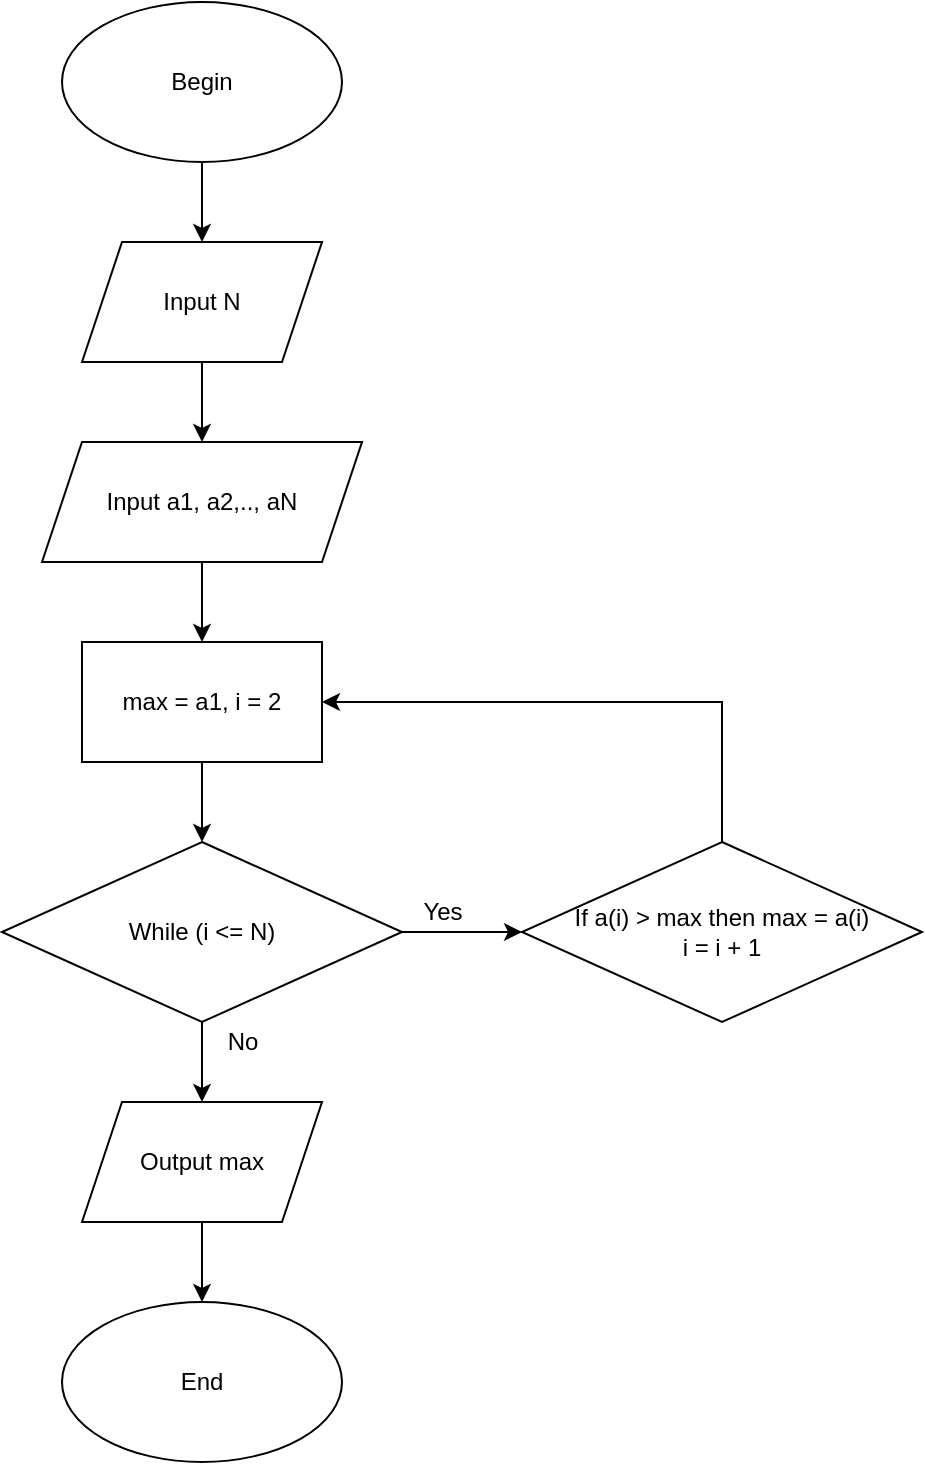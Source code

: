 <mxfile version="20.3.0" type="device"><diagram id="C5RBs43oDa-KdzZeNtuy" name="Page-1"><mxGraphModel dx="1108" dy="553" grid="1" gridSize="10" guides="1" tooltips="1" connect="1" arrows="1" fold="1" page="1" pageScale="1" pageWidth="827" pageHeight="1169" math="0" shadow="0"><root><mxCell id="WIyWlLk6GJQsqaUBKTNV-0"/><mxCell id="WIyWlLk6GJQsqaUBKTNV-1" parent="WIyWlLk6GJQsqaUBKTNV-0"/><mxCell id="MvKJH4kEdRqG_ytM8DhT-8" value="" style="edgeStyle=orthogonalEdgeStyle;rounded=0;orthogonalLoop=1;jettySize=auto;html=1;" edge="1" parent="WIyWlLk6GJQsqaUBKTNV-1" source="MvKJH4kEdRqG_ytM8DhT-0" target="MvKJH4kEdRqG_ytM8DhT-1"><mxGeometry relative="1" as="geometry"/></mxCell><mxCell id="MvKJH4kEdRqG_ytM8DhT-0" value="Begin" style="ellipse;whiteSpace=wrap;html=1;" vertex="1" parent="WIyWlLk6GJQsqaUBKTNV-1"><mxGeometry x="290" y="40" width="140" height="80" as="geometry"/></mxCell><mxCell id="MvKJH4kEdRqG_ytM8DhT-9" value="" style="edgeStyle=orthogonalEdgeStyle;rounded=0;orthogonalLoop=1;jettySize=auto;html=1;" edge="1" parent="WIyWlLk6GJQsqaUBKTNV-1" source="MvKJH4kEdRqG_ytM8DhT-1" target="MvKJH4kEdRqG_ytM8DhT-2"><mxGeometry relative="1" as="geometry"/></mxCell><mxCell id="MvKJH4kEdRqG_ytM8DhT-1" value="Input N" style="shape=parallelogram;perimeter=parallelogramPerimeter;whiteSpace=wrap;html=1;fixedSize=1;" vertex="1" parent="WIyWlLk6GJQsqaUBKTNV-1"><mxGeometry x="300" y="160" width="120" height="60" as="geometry"/></mxCell><mxCell id="MvKJH4kEdRqG_ytM8DhT-10" value="" style="edgeStyle=orthogonalEdgeStyle;rounded=0;orthogonalLoop=1;jettySize=auto;html=1;" edge="1" parent="WIyWlLk6GJQsqaUBKTNV-1" source="MvKJH4kEdRqG_ytM8DhT-2" target="MvKJH4kEdRqG_ytM8DhT-3"><mxGeometry relative="1" as="geometry"/></mxCell><mxCell id="MvKJH4kEdRqG_ytM8DhT-2" value="Input a1, a2,.., aN" style="shape=parallelogram;perimeter=parallelogramPerimeter;whiteSpace=wrap;html=1;fixedSize=1;" vertex="1" parent="WIyWlLk6GJQsqaUBKTNV-1"><mxGeometry x="280" y="260" width="160" height="60" as="geometry"/></mxCell><mxCell id="MvKJH4kEdRqG_ytM8DhT-11" value="" style="edgeStyle=orthogonalEdgeStyle;rounded=0;orthogonalLoop=1;jettySize=auto;html=1;" edge="1" parent="WIyWlLk6GJQsqaUBKTNV-1" source="MvKJH4kEdRqG_ytM8DhT-3" target="MvKJH4kEdRqG_ytM8DhT-4"><mxGeometry relative="1" as="geometry"/></mxCell><mxCell id="MvKJH4kEdRqG_ytM8DhT-3" value="max = a1, i = 2" style="rounded=0;whiteSpace=wrap;html=1;" vertex="1" parent="WIyWlLk6GJQsqaUBKTNV-1"><mxGeometry x="300" y="360" width="120" height="60" as="geometry"/></mxCell><mxCell id="MvKJH4kEdRqG_ytM8DhT-12" value="" style="edgeStyle=orthogonalEdgeStyle;rounded=0;orthogonalLoop=1;jettySize=auto;html=1;" edge="1" parent="WIyWlLk6GJQsqaUBKTNV-1" source="MvKJH4kEdRqG_ytM8DhT-4" target="MvKJH4kEdRqG_ytM8DhT-6"><mxGeometry relative="1" as="geometry"/></mxCell><mxCell id="MvKJH4kEdRqG_ytM8DhT-14" value="" style="edgeStyle=orthogonalEdgeStyle;rounded=0;orthogonalLoop=1;jettySize=auto;html=1;" edge="1" parent="WIyWlLk6GJQsqaUBKTNV-1" source="MvKJH4kEdRqG_ytM8DhT-4" target="MvKJH4kEdRqG_ytM8DhT-5"><mxGeometry relative="1" as="geometry"/></mxCell><mxCell id="MvKJH4kEdRqG_ytM8DhT-4" value="While (i &lt;= N)" style="rhombus;whiteSpace=wrap;html=1;" vertex="1" parent="WIyWlLk6GJQsqaUBKTNV-1"><mxGeometry x="260" y="460" width="200" height="90" as="geometry"/></mxCell><mxCell id="MvKJH4kEdRqG_ytM8DhT-16" style="edgeStyle=orthogonalEdgeStyle;rounded=0;orthogonalLoop=1;jettySize=auto;html=1;entryX=1;entryY=0.5;entryDx=0;entryDy=0;" edge="1" parent="WIyWlLk6GJQsqaUBKTNV-1" source="MvKJH4kEdRqG_ytM8DhT-5" target="MvKJH4kEdRqG_ytM8DhT-3"><mxGeometry relative="1" as="geometry"><mxPoint x="620" y="400" as="targetPoint"/><Array as="points"><mxPoint x="620" y="390"/></Array></mxGeometry></mxCell><mxCell id="MvKJH4kEdRqG_ytM8DhT-5" value="If a(i) &gt; max then max = a(i)&#10;&#9;&#9;&#9;i = i + 1" style="rhombus;whiteSpace=wrap;html=1;" vertex="1" parent="WIyWlLk6GJQsqaUBKTNV-1"><mxGeometry x="520" y="460" width="200" height="90" as="geometry"/></mxCell><mxCell id="MvKJH4kEdRqG_ytM8DhT-13" value="" style="edgeStyle=orthogonalEdgeStyle;rounded=0;orthogonalLoop=1;jettySize=auto;html=1;" edge="1" parent="WIyWlLk6GJQsqaUBKTNV-1" source="MvKJH4kEdRqG_ytM8DhT-6" target="MvKJH4kEdRqG_ytM8DhT-7"><mxGeometry relative="1" as="geometry"/></mxCell><mxCell id="MvKJH4kEdRqG_ytM8DhT-6" value="Output max" style="shape=parallelogram;perimeter=parallelogramPerimeter;whiteSpace=wrap;html=1;fixedSize=1;" vertex="1" parent="WIyWlLk6GJQsqaUBKTNV-1"><mxGeometry x="300" y="590" width="120" height="60" as="geometry"/></mxCell><mxCell id="MvKJH4kEdRqG_ytM8DhT-7" value="End" style="ellipse;whiteSpace=wrap;html=1;" vertex="1" parent="WIyWlLk6GJQsqaUBKTNV-1"><mxGeometry x="290" y="690" width="140" height="80" as="geometry"/></mxCell><mxCell id="MvKJH4kEdRqG_ytM8DhT-17" value="Yes" style="text;html=1;resizable=0;autosize=1;align=center;verticalAlign=middle;points=[];fillColor=none;strokeColor=none;rounded=0;" vertex="1" parent="WIyWlLk6GJQsqaUBKTNV-1"><mxGeometry x="460" y="480" width="40" height="30" as="geometry"/></mxCell><mxCell id="MvKJH4kEdRqG_ytM8DhT-18" value="No" style="text;html=1;resizable=0;autosize=1;align=center;verticalAlign=middle;points=[];fillColor=none;strokeColor=none;rounded=0;" vertex="1" parent="WIyWlLk6GJQsqaUBKTNV-1"><mxGeometry x="360" y="545" width="40" height="30" as="geometry"/></mxCell></root></mxGraphModel></diagram></mxfile>